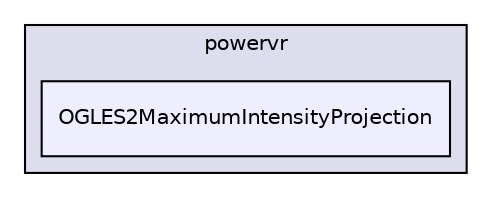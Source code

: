 digraph "PVR/SDK_3.4/Examples/Intermediate/MaximumIntensityProjection/OGLES2/Build/Android/src/com/powervr/OGLES2MaximumIntensityProjection" {
  compound=true
  node [ fontsize="10", fontname="Helvetica"];
  edge [ labelfontsize="10", labelfontname="Helvetica"];
  subgraph clusterdir_86ce3f63ab493360fd6808061335adab {
    graph [ bgcolor="#ddddee", pencolor="black", label="powervr" fontname="Helvetica", fontsize="10", URL="dir_86ce3f63ab493360fd6808061335adab.html"]
  dir_d6cf31f98e071c72a53a38feaac9d255 [shape=box, label="OGLES2MaximumIntensityProjection", style="filled", fillcolor="#eeeeff", pencolor="black", URL="dir_d6cf31f98e071c72a53a38feaac9d255.html"];
  }
}
